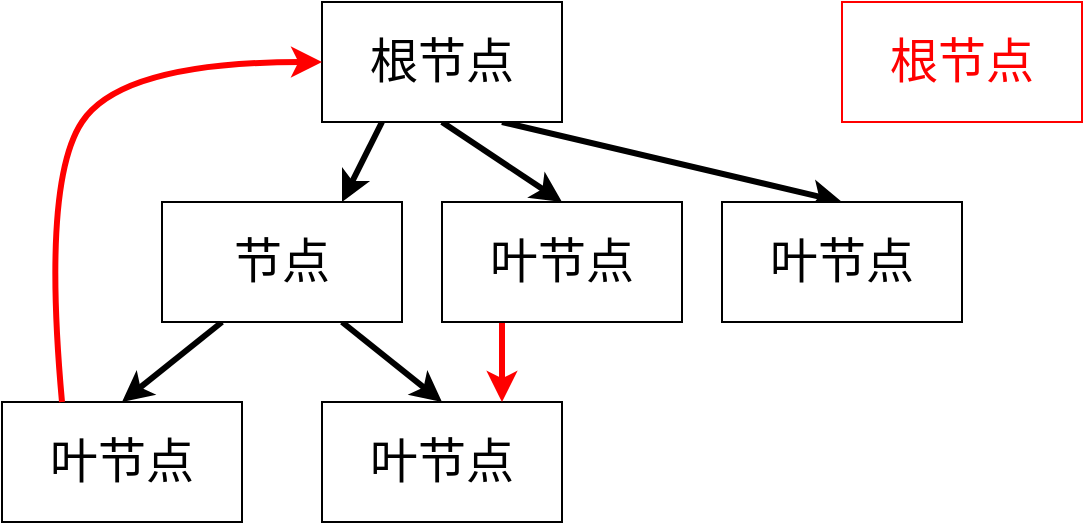 <mxfile version="22.1.2" type="device">
  <diagram name="第 1 页" id="2vEdpzDpugMFNKnhxJr0">
    <mxGraphModel dx="1026" dy="658" grid="1" gridSize="10" guides="1" tooltips="1" connect="1" arrows="1" fold="1" page="1" pageScale="1" pageWidth="827" pageHeight="1169" math="0" shadow="0">
      <root>
        <mxCell id="0" />
        <mxCell id="1" parent="0" />
        <mxCell id="h1WioPXM4pZAhmJqxUV7-5" style="rounded=0;orthogonalLoop=1;jettySize=auto;html=1;strokeWidth=3;exitX=0.25;exitY=1;exitDx=0;exitDy=0;entryX=0.75;entryY=0;entryDx=0;entryDy=0;" parent="1" source="h1WioPXM4pZAhmJqxUV7-1" target="h1WioPXM4pZAhmJqxUV7-2" edge="1">
          <mxGeometry relative="1" as="geometry">
            <mxPoint x="170" y="100" as="targetPoint" />
          </mxGeometry>
        </mxCell>
        <mxCell id="h1WioPXM4pZAhmJqxUV7-9" style="rounded=0;orthogonalLoop=1;jettySize=auto;html=1;exitX=0.75;exitY=1;exitDx=0;exitDy=0;entryX=0.5;entryY=0;entryDx=0;entryDy=0;strokeWidth=3;" parent="1" source="h1WioPXM4pZAhmJqxUV7-1" target="h1WioPXM4pZAhmJqxUV7-8" edge="1">
          <mxGeometry relative="1" as="geometry" />
        </mxCell>
        <mxCell id="h1WioPXM4pZAhmJqxUV7-11" style="rounded=0;orthogonalLoop=1;jettySize=auto;html=1;entryX=0.5;entryY=0;entryDx=0;entryDy=0;strokeWidth=3;exitX=0.5;exitY=1;exitDx=0;exitDy=0;" parent="1" source="h1WioPXM4pZAhmJqxUV7-1" target="h1WioPXM4pZAhmJqxUV7-10" edge="1">
          <mxGeometry relative="1" as="geometry" />
        </mxCell>
        <mxCell id="h1WioPXM4pZAhmJqxUV7-1" value="&lt;font style=&quot;font-size: 24px;&quot;&gt;根节点&lt;/font&gt;" style="rounded=0;whiteSpace=wrap;html=1;" parent="1" vertex="1">
          <mxGeometry x="160" width="120" height="60" as="geometry" />
        </mxCell>
        <mxCell id="h1WioPXM4pZAhmJqxUV7-4" style="rounded=0;orthogonalLoop=1;jettySize=auto;html=1;entryX=0.5;entryY=0;entryDx=0;entryDy=0;strokeWidth=3;exitX=0.25;exitY=1;exitDx=0;exitDy=0;" parent="1" source="h1WioPXM4pZAhmJqxUV7-2" target="h1WioPXM4pZAhmJqxUV7-3" edge="1">
          <mxGeometry relative="1" as="geometry" />
        </mxCell>
        <mxCell id="h1WioPXM4pZAhmJqxUV7-7" style="rounded=0;orthogonalLoop=1;jettySize=auto;html=1;entryX=0.5;entryY=0;entryDx=0;entryDy=0;strokeWidth=3;exitX=0.75;exitY=1;exitDx=0;exitDy=0;" parent="1" source="h1WioPXM4pZAhmJqxUV7-2" target="h1WioPXM4pZAhmJqxUV7-6" edge="1">
          <mxGeometry relative="1" as="geometry" />
        </mxCell>
        <mxCell id="h1WioPXM4pZAhmJqxUV7-2" value="&lt;font style=&quot;font-size: 24px;&quot;&gt;节点&lt;/font&gt;" style="rounded=0;whiteSpace=wrap;html=1;" parent="1" vertex="1">
          <mxGeometry x="80" y="100" width="120" height="60" as="geometry" />
        </mxCell>
        <mxCell id="h1WioPXM4pZAhmJqxUV7-3" value="&lt;font style=&quot;font-size: 24px;&quot;&gt;叶节点&lt;/font&gt;" style="rounded=0;whiteSpace=wrap;html=1;" parent="1" vertex="1">
          <mxGeometry y="200" width="120" height="60" as="geometry" />
        </mxCell>
        <mxCell id="h1WioPXM4pZAhmJqxUV7-6" value="&lt;font style=&quot;font-size: 24px;&quot;&gt;叶节点&lt;/font&gt;" style="rounded=0;whiteSpace=wrap;html=1;" parent="1" vertex="1">
          <mxGeometry x="160" y="200" width="120" height="60" as="geometry" />
        </mxCell>
        <mxCell id="h1WioPXM4pZAhmJqxUV7-8" value="&lt;font style=&quot;font-size: 24px;&quot;&gt;叶节点&lt;/font&gt;" style="rounded=0;whiteSpace=wrap;html=1;" parent="1" vertex="1">
          <mxGeometry x="360" y="100" width="120" height="60" as="geometry" />
        </mxCell>
        <mxCell id="h1WioPXM4pZAhmJqxUV7-13" style="edgeStyle=orthogonalEdgeStyle;rounded=0;orthogonalLoop=1;jettySize=auto;html=1;exitX=0.25;exitY=1;exitDx=0;exitDy=0;entryX=0.75;entryY=0;entryDx=0;entryDy=0;strokeWidth=3;strokeColor=#FF0000;" parent="1" source="h1WioPXM4pZAhmJqxUV7-10" target="h1WioPXM4pZAhmJqxUV7-6" edge="1">
          <mxGeometry relative="1" as="geometry" />
        </mxCell>
        <mxCell id="h1WioPXM4pZAhmJqxUV7-10" value="&lt;font style=&quot;font-size: 24px;&quot;&gt;叶节点&lt;/font&gt;" style="rounded=0;whiteSpace=wrap;html=1;" parent="1" vertex="1">
          <mxGeometry x="220" y="100" width="120" height="60" as="geometry" />
        </mxCell>
        <mxCell id="h1WioPXM4pZAhmJqxUV7-12" value="" style="curved=1;endArrow=classic;html=1;rounded=0;exitX=0.25;exitY=0;exitDx=0;exitDy=0;entryX=0;entryY=0.5;entryDx=0;entryDy=0;strokeWidth=3;fillColor=#f8cecc;strokeColor=#FF0000;" parent="1" source="h1WioPXM4pZAhmJqxUV7-3" target="h1WioPXM4pZAhmJqxUV7-1" edge="1">
          <mxGeometry width="50" height="50" relative="1" as="geometry">
            <mxPoint x="30" y="100" as="sourcePoint" />
            <mxPoint x="80" y="50" as="targetPoint" />
            <Array as="points">
              <mxPoint x="20" y="90" />
              <mxPoint x="60" y="30" />
            </Array>
          </mxGeometry>
        </mxCell>
        <mxCell id="h1WioPXM4pZAhmJqxUV7-14" value="&lt;font color=&quot;#ff0000&quot; style=&quot;font-size: 24px;&quot;&gt;根节点&lt;/font&gt;" style="rounded=0;whiteSpace=wrap;html=1;strokeColor=#FF0000;" parent="1" vertex="1">
          <mxGeometry x="420" width="120" height="60" as="geometry" />
        </mxCell>
      </root>
    </mxGraphModel>
  </diagram>
</mxfile>
